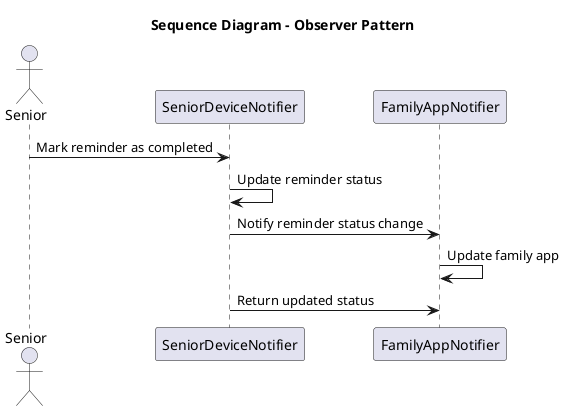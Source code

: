 @startuml
title Sequence Diagram - Observer Pattern

actor Senior
participant SeniorDeviceNotifier
participant FamilyAppNotifier

Senior -> SeniorDeviceNotifier: Mark reminder as completed
SeniorDeviceNotifier -> SeniorDeviceNotifier: Update reminder status
SeniorDeviceNotifier -> FamilyAppNotifier: Notify reminder status change
FamilyAppNotifier -> FamilyAppNotifier: Update family app
SeniorDeviceNotifier -> FamilyAppNotifier: Return updated status

@enduml
